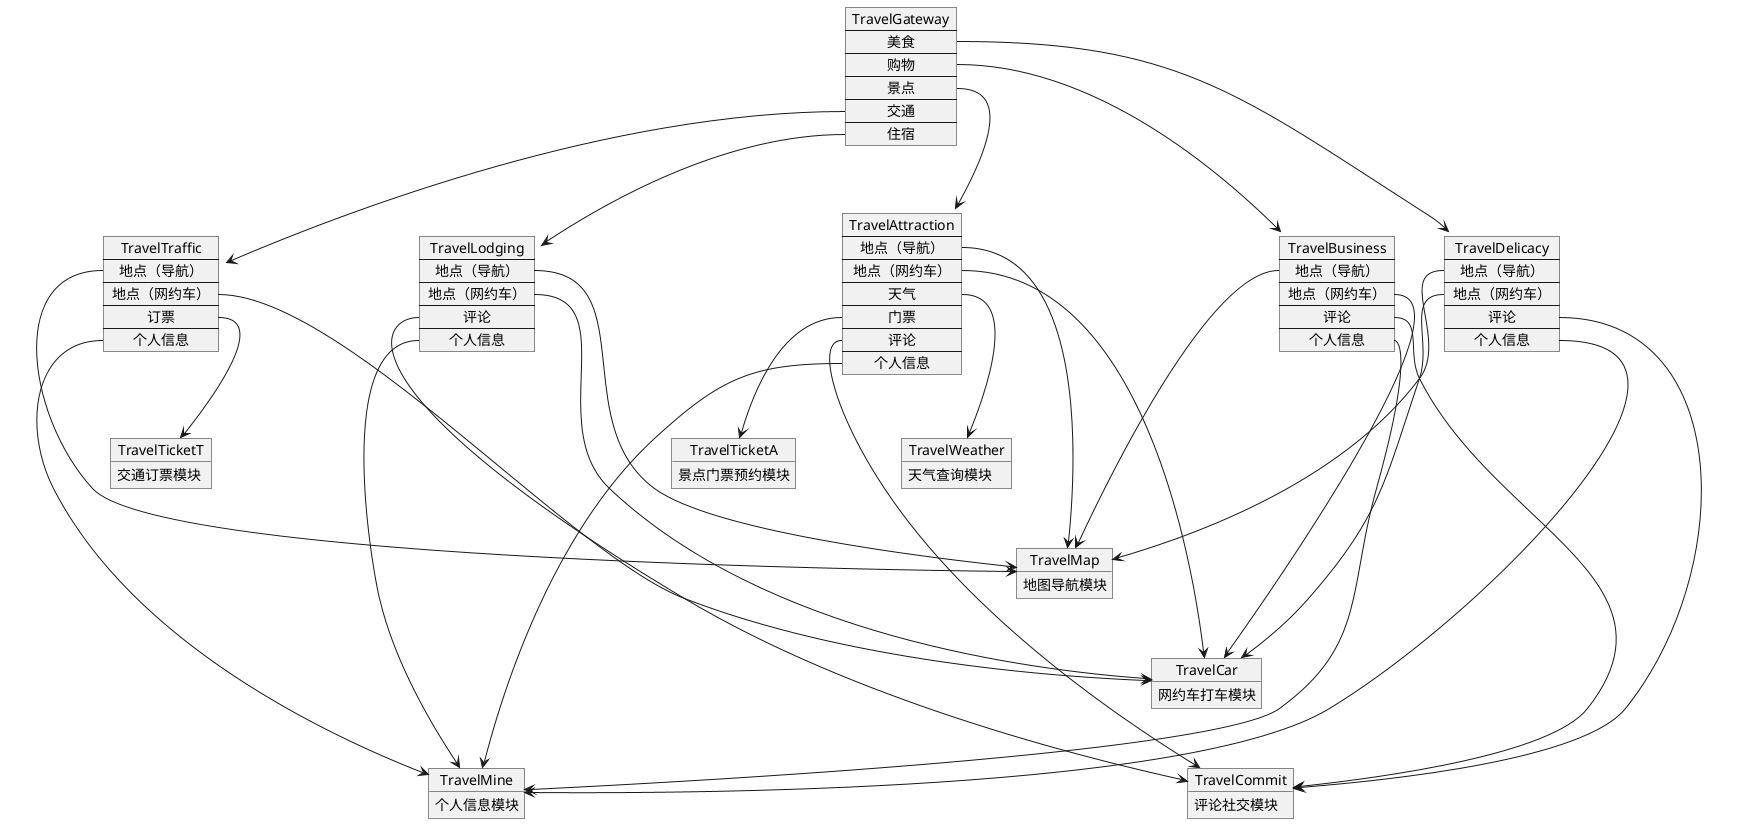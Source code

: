 @startuml

'“我的”模块
object TravelMine{
    个人信息模块
}

'地图模块
object TravelMap {
    地图导航模块
}
'评论模块
object TravelCommit {
    评论社交模块
}
'订票模块（景点 Attraction）
object TravelTicketA {
    景点门票预约模块
}
'订票模块（交通 Traffic）
object TravelTicketT {
    交通订票模块
}
'打车模块
object TravelCar {
    网约车打车模块
}
'天气模块
object TravelWeather {
    天气查询模块
}

'美食
map TravelDelicacy {
    地点（导航）*--->TravelMap
    地点（网约车）*---->TravelCar
    评论*----->TravelCommit
    个人信息*----->TravelMine
}
'购物
map TravelBusiness {
    地点（导航）*--->TravelMap
    地点（网约车）*---->TravelCar
    评论*----->TravelCommit
    个人信息*----->TravelMine
}
'景点
    map TravelAttraction {
    地点（导航）*--->TravelMap
    地点（网约车）*---->TravelCar
    天气*-->TravelWeather
    门票*-->TravelTicketA
    评论*----->TravelCommit
    个人信息*----->TravelMine
}
'交通
map TravelTraffic {
    地点（导航）*--->TravelMap
    地点（网约车）*---->TravelCar
    订票*-->TravelTicketT
    个人信息*----->TravelMine
}
'住宿
map TravelLodging {
    地点（导航）*-->TravelMap
    地点（网约车）*---->TravelCar
    评论*----->TravelCommit
    个人信息*----->TravelMine
}
'旅游自助系统网关
map TravelGateway {
    美食*-->TravelDelicacy
    购物*-->TravelBusiness
    景点*-->TravelAttraction
    交通*-->TravelTraffic
    住宿*-->TravelLodging
}

@enduml

